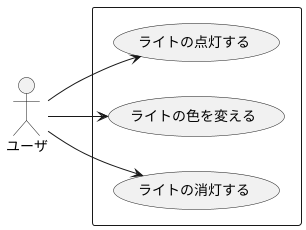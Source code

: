 @startuml

left to right direction

actor ユーザ as user 

rectangle {
    usecase "ライトの点灯する" as lightUp
    usecase "ライトの色を変える" as change
    usecase "ライトの消灯する" as lightOff

    user --> lightUp
    user --> change
    user --> lightOff
}


@enduml

